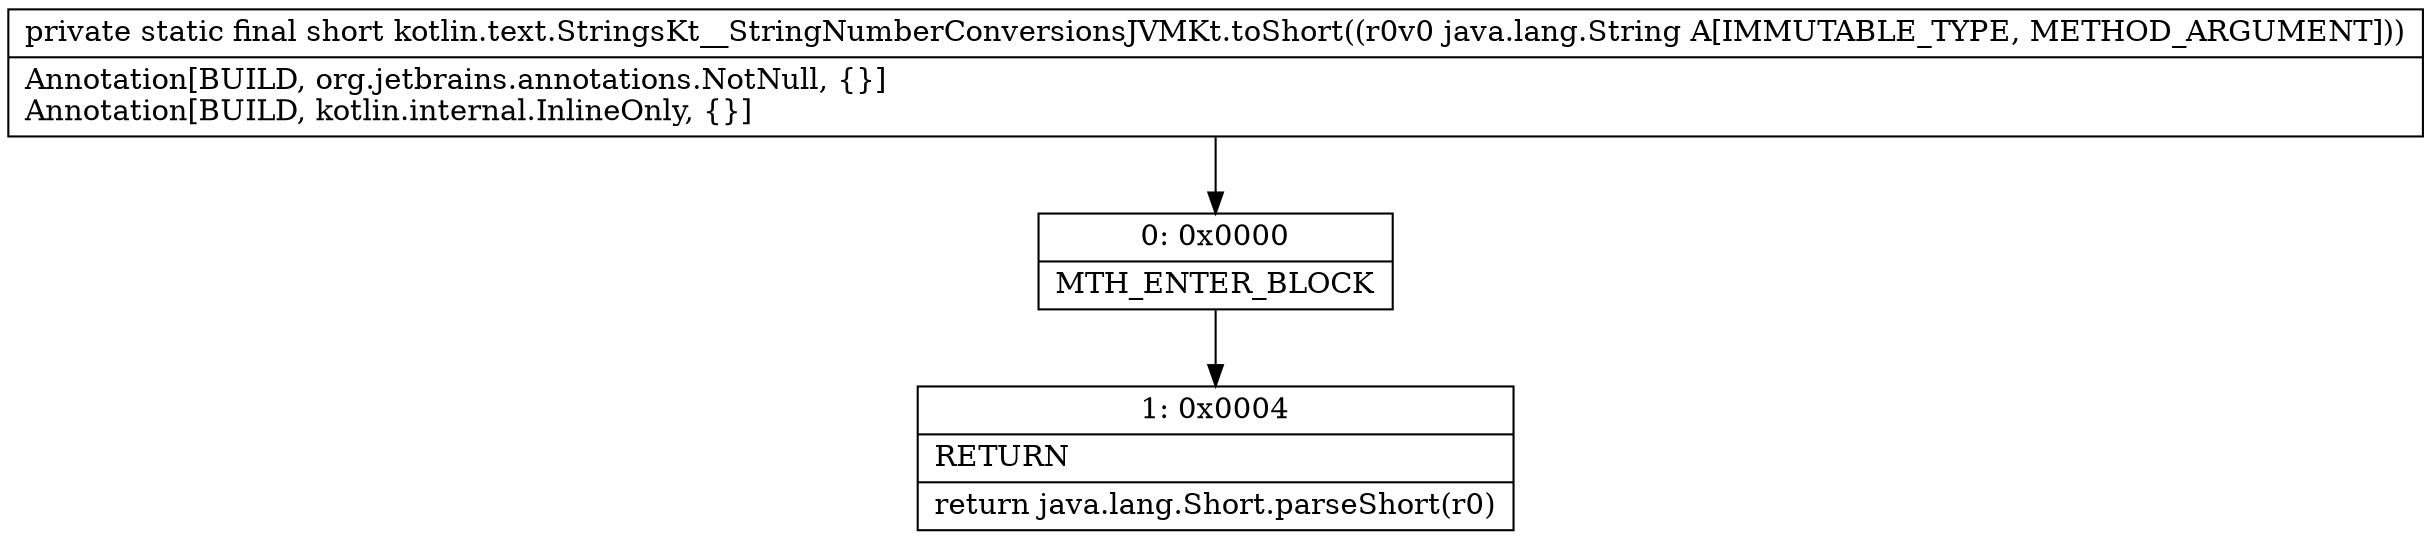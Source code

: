 digraph "CFG forkotlin.text.StringsKt__StringNumberConversionsJVMKt.toShort(Ljava\/lang\/String;)S" {
Node_0 [shape=record,label="{0\:\ 0x0000|MTH_ENTER_BLOCK\l}"];
Node_1 [shape=record,label="{1\:\ 0x0004|RETURN\l|return java.lang.Short.parseShort(r0)\l}"];
MethodNode[shape=record,label="{private static final short kotlin.text.StringsKt__StringNumberConversionsJVMKt.toShort((r0v0 java.lang.String A[IMMUTABLE_TYPE, METHOD_ARGUMENT]))  | Annotation[BUILD, org.jetbrains.annotations.NotNull, \{\}]\lAnnotation[BUILD, kotlin.internal.InlineOnly, \{\}]\l}"];
MethodNode -> Node_0;
Node_0 -> Node_1;
}

